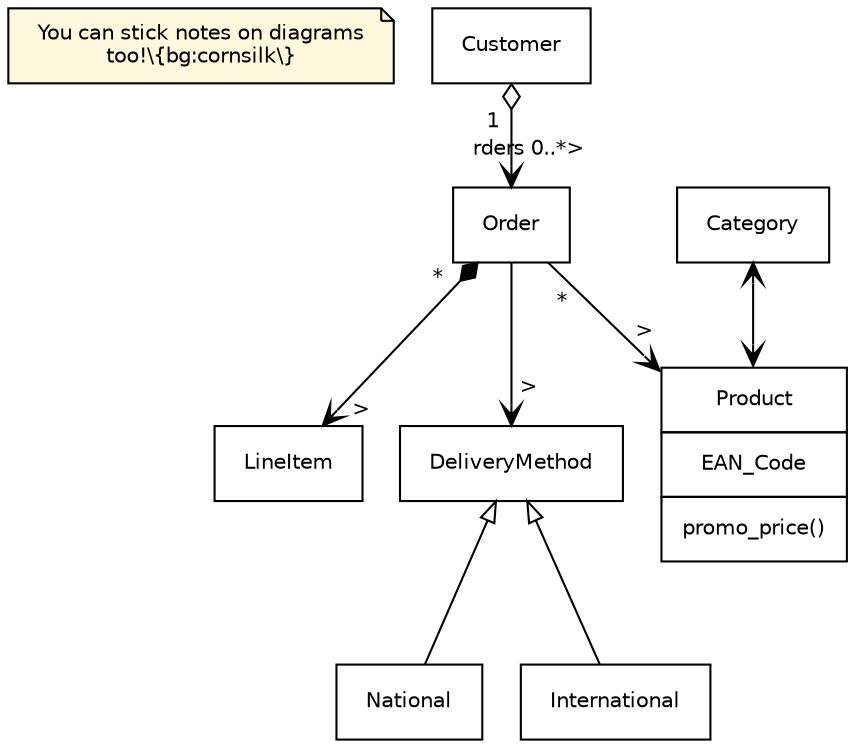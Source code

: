 digraph G {
  graph [ bgcolor=transparent, fontname=Helvetica ]
  node [ shape=none, margin=0, color=black, fontcolor=black, fontname=Helvetica ]
  edge [ color=black, fontcolor=black, fontname=Helvetica ]
    ranksep = 0.7
    rankdir = TB
    A1 [shape="note" , margin="0.20,0.05" , label="You can stick notes on diagrams
too!\\{bg:cornsilk\\}" , style="filled" , fillcolor="cornsilk" , fontcolor="black" , arrowtail="none" , arrowhead="none" , height=0.5 , fontsize=10 , ]
    A2 [shape="rectangle" , margin="0.20,0.05" , label="Customer" , style="" , arrowtail="none" , arrowhead="none" , height=0.5 , fontsize=10 , ]
    A3 [shape="rectangle" , margin="0.20,0.05" , label="Order" , style="" , arrowtail="none" , arrowhead="none" , height=0.5 , fontsize=10 , ]
    A2 -> A3 [shape="edge" , label="" , style="solid" , dir="both" , arrowtail="odiamond" , arrowhead="vee" , taillabel="1" , headlabel="rders 0..*>" , labeldistance=2 , fontsize=10 , ]
    A4 [shape="rectangle" , margin="0.20,0.05" , label="LineItem" , style="" , arrowtail="none" , arrowhead="none" , height=0.5 , fontsize=10 , ]
    A3 -> A4 [shape="edge" , label="" , style="solid" , dir="both" , arrowtail="diamond" , arrowhead="vee" , taillabel="*" , headlabel=">" , labeldistance=2 , fontsize=10 , ]
    A5 [shape="rectangle" , margin="0.20,0.05" , label="DeliveryMethod" , style="" , arrowtail="none" , arrowhead="none" , height=0.5 , fontsize=10 , ]
    A3 -> A5 [shape="edge" , label="" , style="solid" , dir="both" , arrowtail="none" , arrowhead="vee" , taillabel="" , headlabel=">" , labeldistance=2 , fontsize=10 , ]
    A6 [fontsize=10,label=<<TABLE BORDER="0" CELLBORDER="1" CELLSPACING="0" CELLPADDING="9" ><TR><TD>Product</TD></TR><TR><TD>EAN_Code</TD></TR><TR><TD>promo_price()</TD></TR></TABLE>>]
    A3 -> A6 [shape="edge" , label="" , style="solid" , dir="both" , arrowtail="none" , arrowhead="vee" , taillabel="*" , headlabel=">" , labeldistance=2 , fontsize=10 , ]
    A7 [shape="rectangle" , margin="0.20,0.05" , label="Category" , style="" , arrowtail="none" , arrowhead="none" , height=0.5 , fontsize=10 , ]
    A7 -> A6 [shape="edge" , label="" , style="solid" , dir="both" , arrowtail="vee" , arrowhead="vee" , taillabel="" , headlabel="" , labeldistance=2 , fontsize=10 , ]
    A8 [shape="rectangle" , margin="0.20,0.05" , label="National" , style="" , arrowtail="none" , arrowhead="none" , height=0.5 , fontsize=10 , ]
    A5 -> A8 [shape="edge" , label="" , style="solid" , dir="both" , arrowtail="empty" , arrowhead="none" , labeldistance=2 , fontsize=10 , ]
    A9 [shape="rectangle" , margin="0.20,0.05" , label="International" , style="" , arrowtail="none" , arrowhead="none" , height=0.5 , fontsize=10 , ]
    A5 -> A9 [shape="edge" , label="" , style="solid" , dir="both" , arrowtail="empty" , arrowhead="none" , labeldistance=2 , fontsize=10 , ]
}